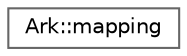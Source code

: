 digraph "Graphical Class Hierarchy"
{
 // INTERACTIVE_SVG=YES
 // LATEX_PDF_SIZE
  bgcolor="transparent";
  edge [fontname=Helvetica,fontsize=10,labelfontname=Helvetica,labelfontsize=10];
  node [fontname=Helvetica,fontsize=10,shape=box,height=0.2,width=0.4];
  rankdir="LR";
  Node0 [label="Ark::mapping",height=0.2,width=0.4,color="grey40", fillcolor="white", style="filled",URL="$d4/dd8/structArk_1_1mapping.html",tooltip=" "];
}
